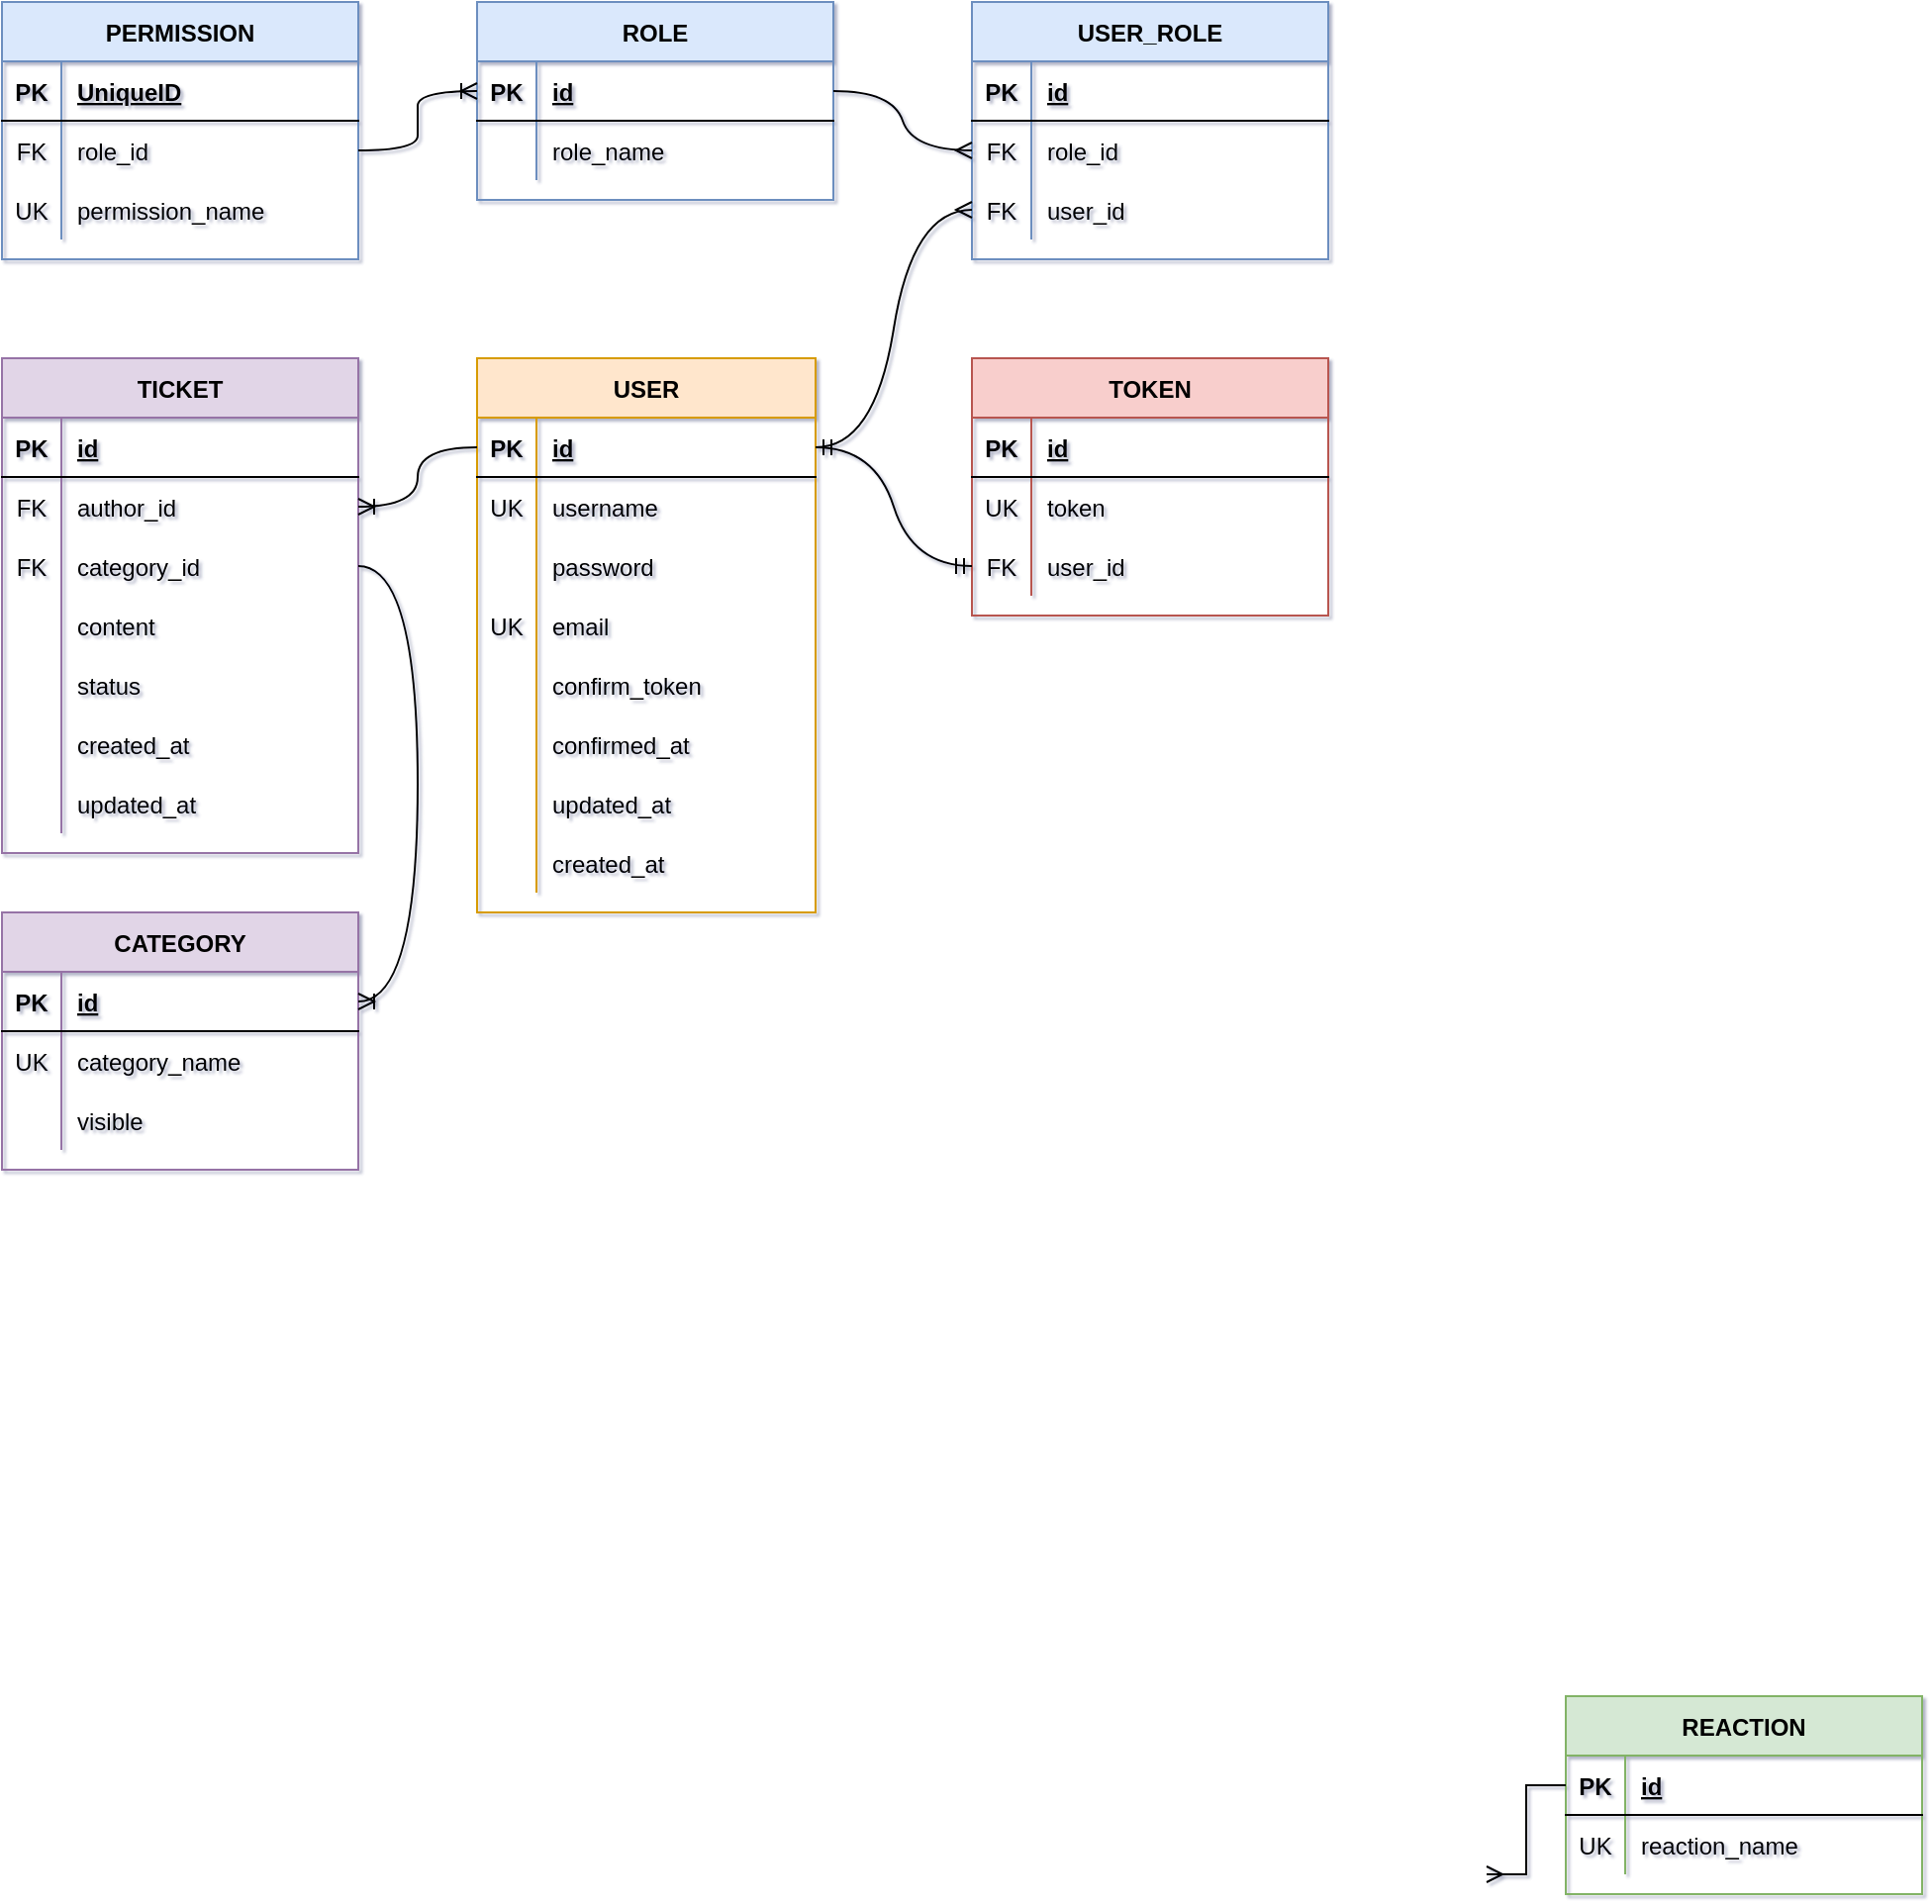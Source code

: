 <mxfile version="20.3.6" type="github">
  <diagram id="6ecqjUtp2Upw4rQGvzzp" name="Pagina-1">
    <mxGraphModel dx="1421" dy="1955" grid="1" gridSize="10" guides="1" tooltips="1" connect="1" arrows="1" fold="1" page="1" pageScale="1" pageWidth="827" pageHeight="1169" background="none" math="0" shadow="1">
      <root>
        <mxCell id="0" />
        <mxCell id="1" parent="0" />
        <mxCell id="YcJKVttibNFS76llc7g4-1" value="USER" style="shape=table;startSize=30;container=1;collapsible=1;childLayout=tableLayout;fixedRows=1;rowLines=0;fontStyle=1;align=center;resizeLast=1;fillColor=#ffe6cc;strokeColor=#d79b00;" parent="1" vertex="1">
          <mxGeometry x="420" y="-520" width="171" height="280" as="geometry" />
        </mxCell>
        <mxCell id="YcJKVttibNFS76llc7g4-2" value="" style="shape=tableRow;horizontal=0;startSize=0;swimlaneHead=0;swimlaneBody=0;fillColor=none;collapsible=0;dropTarget=0;points=[[0,0.5],[1,0.5]];portConstraint=eastwest;top=0;left=0;right=0;bottom=1;" parent="YcJKVttibNFS76llc7g4-1" vertex="1">
          <mxGeometry y="30" width="171" height="30" as="geometry" />
        </mxCell>
        <mxCell id="YcJKVttibNFS76llc7g4-3" value="PK" style="shape=partialRectangle;connectable=0;fillColor=none;top=0;left=0;bottom=0;right=0;fontStyle=1;overflow=hidden;" parent="YcJKVttibNFS76llc7g4-2" vertex="1">
          <mxGeometry width="30" height="30" as="geometry">
            <mxRectangle width="30" height="30" as="alternateBounds" />
          </mxGeometry>
        </mxCell>
        <mxCell id="YcJKVttibNFS76llc7g4-4" value="id" style="shape=partialRectangle;connectable=0;fillColor=none;top=0;left=0;bottom=0;right=0;align=left;spacingLeft=6;fontStyle=5;overflow=hidden;" parent="YcJKVttibNFS76llc7g4-2" vertex="1">
          <mxGeometry x="30" width="141" height="30" as="geometry">
            <mxRectangle width="141" height="30" as="alternateBounds" />
          </mxGeometry>
        </mxCell>
        <mxCell id="YcJKVttibNFS76llc7g4-5" value="" style="shape=tableRow;horizontal=0;startSize=0;swimlaneHead=0;swimlaneBody=0;fillColor=none;collapsible=0;dropTarget=0;points=[[0,0.5],[1,0.5]];portConstraint=eastwest;top=0;left=0;right=0;bottom=0;" parent="YcJKVttibNFS76llc7g4-1" vertex="1">
          <mxGeometry y="60" width="171" height="30" as="geometry" />
        </mxCell>
        <mxCell id="YcJKVttibNFS76llc7g4-6" value="UK" style="shape=partialRectangle;connectable=0;fillColor=none;top=0;left=0;bottom=0;right=0;editable=1;overflow=hidden;" parent="YcJKVttibNFS76llc7g4-5" vertex="1">
          <mxGeometry width="30" height="30" as="geometry">
            <mxRectangle width="30" height="30" as="alternateBounds" />
          </mxGeometry>
        </mxCell>
        <mxCell id="YcJKVttibNFS76llc7g4-7" value="username" style="shape=partialRectangle;connectable=0;fillColor=none;top=0;left=0;bottom=0;right=0;align=left;spacingLeft=6;overflow=hidden;" parent="YcJKVttibNFS76llc7g4-5" vertex="1">
          <mxGeometry x="30" width="141" height="30" as="geometry">
            <mxRectangle width="141" height="30" as="alternateBounds" />
          </mxGeometry>
        </mxCell>
        <mxCell id="YcJKVttibNFS76llc7g4-8" value="" style="shape=tableRow;horizontal=0;startSize=0;swimlaneHead=0;swimlaneBody=0;fillColor=none;collapsible=0;dropTarget=0;points=[[0,0.5],[1,0.5]];portConstraint=eastwest;top=0;left=0;right=0;bottom=0;" parent="YcJKVttibNFS76llc7g4-1" vertex="1">
          <mxGeometry y="90" width="171" height="30" as="geometry" />
        </mxCell>
        <mxCell id="YcJKVttibNFS76llc7g4-9" value="" style="shape=partialRectangle;connectable=0;fillColor=none;top=0;left=0;bottom=0;right=0;editable=1;overflow=hidden;" parent="YcJKVttibNFS76llc7g4-8" vertex="1">
          <mxGeometry width="30" height="30" as="geometry">
            <mxRectangle width="30" height="30" as="alternateBounds" />
          </mxGeometry>
        </mxCell>
        <mxCell id="YcJKVttibNFS76llc7g4-10" value="password" style="shape=partialRectangle;connectable=0;fillColor=none;top=0;left=0;bottom=0;right=0;align=left;spacingLeft=6;overflow=hidden;" parent="YcJKVttibNFS76llc7g4-8" vertex="1">
          <mxGeometry x="30" width="141" height="30" as="geometry">
            <mxRectangle width="141" height="30" as="alternateBounds" />
          </mxGeometry>
        </mxCell>
        <mxCell id="YcJKVttibNFS76llc7g4-11" value="" style="shape=tableRow;horizontal=0;startSize=0;swimlaneHead=0;swimlaneBody=0;fillColor=none;collapsible=0;dropTarget=0;points=[[0,0.5],[1,0.5]];portConstraint=eastwest;top=0;left=0;right=0;bottom=0;" parent="YcJKVttibNFS76llc7g4-1" vertex="1">
          <mxGeometry y="120" width="171" height="30" as="geometry" />
        </mxCell>
        <mxCell id="YcJKVttibNFS76llc7g4-12" value="UK" style="shape=partialRectangle;connectable=0;fillColor=none;top=0;left=0;bottom=0;right=0;editable=1;overflow=hidden;" parent="YcJKVttibNFS76llc7g4-11" vertex="1">
          <mxGeometry width="30" height="30" as="geometry">
            <mxRectangle width="30" height="30" as="alternateBounds" />
          </mxGeometry>
        </mxCell>
        <mxCell id="YcJKVttibNFS76llc7g4-13" value="email" style="shape=partialRectangle;connectable=0;fillColor=none;top=0;left=0;bottom=0;right=0;align=left;spacingLeft=6;overflow=hidden;" parent="YcJKVttibNFS76llc7g4-11" vertex="1">
          <mxGeometry x="30" width="141" height="30" as="geometry">
            <mxRectangle width="141" height="30" as="alternateBounds" />
          </mxGeometry>
        </mxCell>
        <mxCell id="kkwp_omtzFGMAjGor4be-14" style="shape=tableRow;horizontal=0;startSize=0;swimlaneHead=0;swimlaneBody=0;fillColor=none;collapsible=0;dropTarget=0;points=[[0,0.5],[1,0.5]];portConstraint=eastwest;top=0;left=0;right=0;bottom=0;" parent="YcJKVttibNFS76llc7g4-1" vertex="1">
          <mxGeometry y="150" width="171" height="30" as="geometry" />
        </mxCell>
        <mxCell id="kkwp_omtzFGMAjGor4be-15" style="shape=partialRectangle;connectable=0;fillColor=none;top=0;left=0;bottom=0;right=0;editable=1;overflow=hidden;" parent="kkwp_omtzFGMAjGor4be-14" vertex="1">
          <mxGeometry width="30" height="30" as="geometry">
            <mxRectangle width="30" height="30" as="alternateBounds" />
          </mxGeometry>
        </mxCell>
        <mxCell id="kkwp_omtzFGMAjGor4be-16" value="confirm_token" style="shape=partialRectangle;connectable=0;fillColor=none;top=0;left=0;bottom=0;right=0;align=left;spacingLeft=6;overflow=hidden;" parent="kkwp_omtzFGMAjGor4be-14" vertex="1">
          <mxGeometry x="30" width="141" height="30" as="geometry">
            <mxRectangle width="141" height="30" as="alternateBounds" />
          </mxGeometry>
        </mxCell>
        <mxCell id="YcJKVttibNFS76llc7g4-20" style="shape=tableRow;horizontal=0;startSize=0;swimlaneHead=0;swimlaneBody=0;fillColor=none;collapsible=0;dropTarget=0;points=[[0,0.5],[1,0.5]];portConstraint=eastwest;top=0;left=0;right=0;bottom=0;" parent="YcJKVttibNFS76llc7g4-1" vertex="1">
          <mxGeometry y="180" width="171" height="30" as="geometry" />
        </mxCell>
        <mxCell id="YcJKVttibNFS76llc7g4-21" style="shape=partialRectangle;connectable=0;fillColor=none;top=0;left=0;bottom=0;right=0;editable=1;overflow=hidden;" parent="YcJKVttibNFS76llc7g4-20" vertex="1">
          <mxGeometry width="30" height="30" as="geometry">
            <mxRectangle width="30" height="30" as="alternateBounds" />
          </mxGeometry>
        </mxCell>
        <mxCell id="YcJKVttibNFS76llc7g4-22" value="confirmed_at" style="shape=partialRectangle;connectable=0;fillColor=none;top=0;left=0;bottom=0;right=0;align=left;spacingLeft=6;overflow=hidden;" parent="YcJKVttibNFS76llc7g4-20" vertex="1">
          <mxGeometry x="30" width="141" height="30" as="geometry">
            <mxRectangle width="141" height="30" as="alternateBounds" />
          </mxGeometry>
        </mxCell>
        <mxCell id="YcJKVttibNFS76llc7g4-26" style="shape=tableRow;horizontal=0;startSize=0;swimlaneHead=0;swimlaneBody=0;fillColor=none;collapsible=0;dropTarget=0;points=[[0,0.5],[1,0.5]];portConstraint=eastwest;top=0;left=0;right=0;bottom=0;" parent="YcJKVttibNFS76llc7g4-1" vertex="1">
          <mxGeometry y="210" width="171" height="30" as="geometry" />
        </mxCell>
        <mxCell id="YcJKVttibNFS76llc7g4-27" style="shape=partialRectangle;connectable=0;fillColor=none;top=0;left=0;bottom=0;right=0;editable=1;overflow=hidden;" parent="YcJKVttibNFS76llc7g4-26" vertex="1">
          <mxGeometry width="30" height="30" as="geometry">
            <mxRectangle width="30" height="30" as="alternateBounds" />
          </mxGeometry>
        </mxCell>
        <mxCell id="YcJKVttibNFS76llc7g4-28" value="updated_at" style="shape=partialRectangle;connectable=0;fillColor=none;top=0;left=0;bottom=0;right=0;align=left;spacingLeft=6;overflow=hidden;" parent="YcJKVttibNFS76llc7g4-26" vertex="1">
          <mxGeometry x="30" width="141" height="30" as="geometry">
            <mxRectangle width="141" height="30" as="alternateBounds" />
          </mxGeometry>
        </mxCell>
        <mxCell id="YcJKVttibNFS76llc7g4-23" style="shape=tableRow;horizontal=0;startSize=0;swimlaneHead=0;swimlaneBody=0;fillColor=none;collapsible=0;dropTarget=0;points=[[0,0.5],[1,0.5]];portConstraint=eastwest;top=0;left=0;right=0;bottom=0;" parent="YcJKVttibNFS76llc7g4-1" vertex="1">
          <mxGeometry y="240" width="171" height="30" as="geometry" />
        </mxCell>
        <mxCell id="YcJKVttibNFS76llc7g4-24" style="shape=partialRectangle;connectable=0;fillColor=none;top=0;left=0;bottom=0;right=0;editable=1;overflow=hidden;" parent="YcJKVttibNFS76llc7g4-23" vertex="1">
          <mxGeometry width="30" height="30" as="geometry">
            <mxRectangle width="30" height="30" as="alternateBounds" />
          </mxGeometry>
        </mxCell>
        <mxCell id="YcJKVttibNFS76llc7g4-25" value="created_at" style="shape=partialRectangle;connectable=0;fillColor=none;top=0;left=0;bottom=0;right=0;align=left;spacingLeft=6;overflow=hidden;" parent="YcJKVttibNFS76llc7g4-23" vertex="1">
          <mxGeometry x="30" width="141" height="30" as="geometry">
            <mxRectangle width="141" height="30" as="alternateBounds" />
          </mxGeometry>
        </mxCell>
        <mxCell id="YcJKVttibNFS76llc7g4-140" value="REACTION" style="shape=table;startSize=30;container=1;collapsible=1;childLayout=tableLayout;fixedRows=1;rowLines=0;fontStyle=1;align=center;resizeLast=1;fillColor=#d5e8d4;strokeColor=#82b366;" parent="1" vertex="1">
          <mxGeometry x="970" y="156" width="180" height="100" as="geometry" />
        </mxCell>
        <mxCell id="YcJKVttibNFS76llc7g4-141" value="" style="shape=tableRow;horizontal=0;startSize=0;swimlaneHead=0;swimlaneBody=0;fillColor=none;collapsible=0;dropTarget=0;points=[[0,0.5],[1,0.5]];portConstraint=eastwest;top=0;left=0;right=0;bottom=1;" parent="YcJKVttibNFS76llc7g4-140" vertex="1">
          <mxGeometry y="30" width="180" height="30" as="geometry" />
        </mxCell>
        <mxCell id="YcJKVttibNFS76llc7g4-142" value="PK" style="shape=partialRectangle;connectable=0;fillColor=none;top=0;left=0;bottom=0;right=0;fontStyle=1;overflow=hidden;" parent="YcJKVttibNFS76llc7g4-141" vertex="1">
          <mxGeometry width="30" height="30" as="geometry">
            <mxRectangle width="30" height="30" as="alternateBounds" />
          </mxGeometry>
        </mxCell>
        <mxCell id="YcJKVttibNFS76llc7g4-143" value="id" style="shape=partialRectangle;connectable=0;fillColor=none;top=0;left=0;bottom=0;right=0;align=left;spacingLeft=6;fontStyle=5;overflow=hidden;" parent="YcJKVttibNFS76llc7g4-141" vertex="1">
          <mxGeometry x="30" width="150" height="30" as="geometry">
            <mxRectangle width="150" height="30" as="alternateBounds" />
          </mxGeometry>
        </mxCell>
        <mxCell id="YcJKVttibNFS76llc7g4-144" value="" style="shape=tableRow;horizontal=0;startSize=0;swimlaneHead=0;swimlaneBody=0;fillColor=none;collapsible=0;dropTarget=0;points=[[0,0.5],[1,0.5]];portConstraint=eastwest;top=0;left=0;right=0;bottom=0;" parent="YcJKVttibNFS76llc7g4-140" vertex="1">
          <mxGeometry y="60" width="180" height="30" as="geometry" />
        </mxCell>
        <mxCell id="YcJKVttibNFS76llc7g4-145" value="UK" style="shape=partialRectangle;connectable=0;fillColor=none;top=0;left=0;bottom=0;right=0;editable=1;overflow=hidden;" parent="YcJKVttibNFS76llc7g4-144" vertex="1">
          <mxGeometry width="30" height="30" as="geometry">
            <mxRectangle width="30" height="30" as="alternateBounds" />
          </mxGeometry>
        </mxCell>
        <mxCell id="YcJKVttibNFS76llc7g4-146" value="reaction_name" style="shape=partialRectangle;connectable=0;fillColor=none;top=0;left=0;bottom=0;right=0;align=left;spacingLeft=6;overflow=hidden;" parent="YcJKVttibNFS76llc7g4-144" vertex="1">
          <mxGeometry x="30" width="150" height="30" as="geometry">
            <mxRectangle width="150" height="30" as="alternateBounds" />
          </mxGeometry>
        </mxCell>
        <mxCell id="YcJKVttibNFS76llc7g4-158" value="" style="edgeStyle=elbowEdgeStyle;fontSize=12;html=1;endArrow=ERmany;endFill=0;rounded=0;exitX=0;exitY=0.5;exitDx=0;exitDy=0;entryX=1;entryY=0.5;entryDx=0;entryDy=0;" parent="1" source="YcJKVttibNFS76llc7g4-141" edge="1">
          <mxGeometry width="100" height="100" relative="1" as="geometry">
            <mxPoint x="960" y="190.67" as="sourcePoint" />
            <mxPoint x="930" y="246" as="targetPoint" />
          </mxGeometry>
        </mxCell>
        <mxCell id="kkwp_omtzFGMAjGor4be-17" value="ROLE" style="shape=table;startSize=30;container=1;collapsible=1;childLayout=tableLayout;fixedRows=1;rowLines=0;fontStyle=1;align=center;resizeLast=1;fillColor=#dae8fc;strokeColor=#6c8ebf;direction=east;noLabel=0;portConstraintRotation=0;snapToPoint=0;perimeter=rectanglePerimeter;backgroundOutline=0;rotatable=1;" parent="1" vertex="1">
          <mxGeometry x="420" y="-700" width="180" height="100" as="geometry" />
        </mxCell>
        <mxCell id="kkwp_omtzFGMAjGor4be-18" value="" style="shape=tableRow;horizontal=0;startSize=0;swimlaneHead=0;swimlaneBody=0;fillColor=none;collapsible=0;dropTarget=0;points=[[0,0.5],[1,0.5]];portConstraint=eastwest;top=0;left=0;right=0;bottom=1;" parent="kkwp_omtzFGMAjGor4be-17" vertex="1">
          <mxGeometry y="30" width="180" height="30" as="geometry" />
        </mxCell>
        <mxCell id="kkwp_omtzFGMAjGor4be-19" value="PK" style="shape=partialRectangle;connectable=0;fillColor=none;top=0;left=0;bottom=0;right=0;fontStyle=1;overflow=hidden;" parent="kkwp_omtzFGMAjGor4be-18" vertex="1">
          <mxGeometry width="30" height="30" as="geometry">
            <mxRectangle width="30" height="30" as="alternateBounds" />
          </mxGeometry>
        </mxCell>
        <mxCell id="kkwp_omtzFGMAjGor4be-20" value="id" style="shape=partialRectangle;connectable=0;fillColor=none;top=0;left=0;bottom=0;right=0;align=left;spacingLeft=6;fontStyle=5;overflow=hidden;" parent="kkwp_omtzFGMAjGor4be-18" vertex="1">
          <mxGeometry x="30" width="150" height="30" as="geometry">
            <mxRectangle width="150" height="30" as="alternateBounds" />
          </mxGeometry>
        </mxCell>
        <mxCell id="kkwp_omtzFGMAjGor4be-21" value="" style="shape=tableRow;horizontal=0;startSize=0;swimlaneHead=0;swimlaneBody=0;fillColor=none;collapsible=0;dropTarget=0;points=[[0,0.5],[1,0.5]];portConstraint=eastwest;top=0;left=0;right=0;bottom=0;" parent="kkwp_omtzFGMAjGor4be-17" vertex="1">
          <mxGeometry y="60" width="180" height="30" as="geometry" />
        </mxCell>
        <mxCell id="kkwp_omtzFGMAjGor4be-22" value="" style="shape=partialRectangle;connectable=0;fillColor=none;top=0;left=0;bottom=0;right=0;editable=1;overflow=hidden;" parent="kkwp_omtzFGMAjGor4be-21" vertex="1">
          <mxGeometry width="30" height="30" as="geometry">
            <mxRectangle width="30" height="30" as="alternateBounds" />
          </mxGeometry>
        </mxCell>
        <mxCell id="kkwp_omtzFGMAjGor4be-23" value="role_name" style="shape=partialRectangle;connectable=0;fillColor=none;top=0;left=0;bottom=0;right=0;align=left;spacingLeft=6;overflow=hidden;" parent="kkwp_omtzFGMAjGor4be-21" vertex="1">
          <mxGeometry x="30" width="150" height="30" as="geometry">
            <mxRectangle width="150" height="30" as="alternateBounds" />
          </mxGeometry>
        </mxCell>
        <mxCell id="kkwp_omtzFGMAjGor4be-30" value="PERMISSION" style="shape=table;startSize=30;container=1;collapsible=1;childLayout=tableLayout;fixedRows=1;rowLines=0;fontStyle=1;align=center;resizeLast=1;fillColor=#dae8fc;strokeColor=#6c8ebf;" parent="1" vertex="1">
          <mxGeometry x="180" y="-700" width="180" height="130" as="geometry" />
        </mxCell>
        <mxCell id="kkwp_omtzFGMAjGor4be-31" value="" style="shape=tableRow;horizontal=0;startSize=0;swimlaneHead=0;swimlaneBody=0;fillColor=none;collapsible=0;dropTarget=0;points=[[0,0.5],[1,0.5]];portConstraint=eastwest;top=0;left=0;right=0;bottom=1;" parent="kkwp_omtzFGMAjGor4be-30" vertex="1">
          <mxGeometry y="30" width="180" height="30" as="geometry" />
        </mxCell>
        <mxCell id="kkwp_omtzFGMAjGor4be-32" value="PK" style="shape=partialRectangle;connectable=0;fillColor=none;top=0;left=0;bottom=0;right=0;fontStyle=1;overflow=hidden;" parent="kkwp_omtzFGMAjGor4be-31" vertex="1">
          <mxGeometry width="30" height="30" as="geometry">
            <mxRectangle width="30" height="30" as="alternateBounds" />
          </mxGeometry>
        </mxCell>
        <mxCell id="kkwp_omtzFGMAjGor4be-33" value="UniqueID" style="shape=partialRectangle;connectable=0;fillColor=none;top=0;left=0;bottom=0;right=0;align=left;spacingLeft=6;fontStyle=5;overflow=hidden;" parent="kkwp_omtzFGMAjGor4be-31" vertex="1">
          <mxGeometry x="30" width="150" height="30" as="geometry">
            <mxRectangle width="150" height="30" as="alternateBounds" />
          </mxGeometry>
        </mxCell>
        <mxCell id="kkwp_omtzFGMAjGor4be-34" value="" style="shape=tableRow;horizontal=0;startSize=0;swimlaneHead=0;swimlaneBody=0;fillColor=none;collapsible=0;dropTarget=0;points=[[0,0.5],[1,0.5]];portConstraint=eastwest;top=0;left=0;right=0;bottom=0;" parent="kkwp_omtzFGMAjGor4be-30" vertex="1">
          <mxGeometry y="60" width="180" height="30" as="geometry" />
        </mxCell>
        <mxCell id="kkwp_omtzFGMAjGor4be-35" value="FK" style="shape=partialRectangle;connectable=0;fillColor=none;top=0;left=0;bottom=0;right=0;editable=1;overflow=hidden;" parent="kkwp_omtzFGMAjGor4be-34" vertex="1">
          <mxGeometry width="30" height="30" as="geometry">
            <mxRectangle width="30" height="30" as="alternateBounds" />
          </mxGeometry>
        </mxCell>
        <mxCell id="kkwp_omtzFGMAjGor4be-36" value="role_id" style="shape=partialRectangle;connectable=0;fillColor=none;top=0;left=0;bottom=0;right=0;align=left;spacingLeft=6;overflow=hidden;" parent="kkwp_omtzFGMAjGor4be-34" vertex="1">
          <mxGeometry x="30" width="150" height="30" as="geometry">
            <mxRectangle width="150" height="30" as="alternateBounds" />
          </mxGeometry>
        </mxCell>
        <mxCell id="kkwp_omtzFGMAjGor4be-37" value="" style="shape=tableRow;horizontal=0;startSize=0;swimlaneHead=0;swimlaneBody=0;fillColor=none;collapsible=0;dropTarget=0;points=[[0,0.5],[1,0.5]];portConstraint=eastwest;top=0;left=0;right=0;bottom=0;" parent="kkwp_omtzFGMAjGor4be-30" vertex="1">
          <mxGeometry y="90" width="180" height="30" as="geometry" />
        </mxCell>
        <mxCell id="kkwp_omtzFGMAjGor4be-38" value="UK" style="shape=partialRectangle;connectable=0;fillColor=none;top=0;left=0;bottom=0;right=0;editable=1;overflow=hidden;" parent="kkwp_omtzFGMAjGor4be-37" vertex="1">
          <mxGeometry width="30" height="30" as="geometry">
            <mxRectangle width="30" height="30" as="alternateBounds" />
          </mxGeometry>
        </mxCell>
        <mxCell id="kkwp_omtzFGMAjGor4be-39" value="permission_name" style="shape=partialRectangle;connectable=0;fillColor=none;top=0;left=0;bottom=0;right=0;align=left;spacingLeft=6;overflow=hidden;" parent="kkwp_omtzFGMAjGor4be-37" vertex="1">
          <mxGeometry x="30" width="150" height="30" as="geometry">
            <mxRectangle width="150" height="30" as="alternateBounds" />
          </mxGeometry>
        </mxCell>
        <mxCell id="kkwp_omtzFGMAjGor4be-44" value="" style="edgeStyle=entityRelationEdgeStyle;fontSize=12;html=1;endArrow=ERoneToMany;strokeColor=default;curved=1;anchorPointDirection=0;flowAnimation=0;orthogonalLoop=1;enumerate=0;fixDash=0;shadow=0;strokeWidth=1;endSize=6;bendable=1;noJump=0;spacingTop=0;startFill=1;ignoreEdge=0;" parent="1" source="kkwp_omtzFGMAjGor4be-34" target="kkwp_omtzFGMAjGor4be-18" edge="1">
          <mxGeometry width="100" height="100" relative="1" as="geometry">
            <mxPoint x="320" y="-680" as="sourcePoint" />
            <mxPoint x="340" y="-470" as="targetPoint" />
          </mxGeometry>
        </mxCell>
        <mxCell id="kkwp_omtzFGMAjGor4be-45" value="USER_ROLE" style="shape=table;startSize=30;container=1;collapsible=1;childLayout=tableLayout;fixedRows=1;rowLines=0;fontStyle=1;align=center;resizeLast=1;fillColor=#dae8fc;strokeColor=#6c8ebf;" parent="1" vertex="1">
          <mxGeometry x="670" y="-700" width="180" height="130" as="geometry" />
        </mxCell>
        <mxCell id="kkwp_omtzFGMAjGor4be-46" value="" style="shape=tableRow;horizontal=0;startSize=0;swimlaneHead=0;swimlaneBody=0;fillColor=none;collapsible=0;dropTarget=0;points=[[0,0.5],[1,0.5]];portConstraint=eastwest;top=0;left=0;right=0;bottom=1;" parent="kkwp_omtzFGMAjGor4be-45" vertex="1">
          <mxGeometry y="30" width="180" height="30" as="geometry" />
        </mxCell>
        <mxCell id="kkwp_omtzFGMAjGor4be-47" value="PK" style="shape=partialRectangle;connectable=0;fillColor=none;top=0;left=0;bottom=0;right=0;fontStyle=1;overflow=hidden;" parent="kkwp_omtzFGMAjGor4be-46" vertex="1">
          <mxGeometry width="30" height="30" as="geometry">
            <mxRectangle width="30" height="30" as="alternateBounds" />
          </mxGeometry>
        </mxCell>
        <mxCell id="kkwp_omtzFGMAjGor4be-48" value="id" style="shape=partialRectangle;connectable=0;fillColor=none;top=0;left=0;bottom=0;right=0;align=left;spacingLeft=6;fontStyle=5;overflow=hidden;" parent="kkwp_omtzFGMAjGor4be-46" vertex="1">
          <mxGeometry x="30" width="150" height="30" as="geometry">
            <mxRectangle width="150" height="30" as="alternateBounds" />
          </mxGeometry>
        </mxCell>
        <mxCell id="kkwp_omtzFGMAjGor4be-49" value="" style="shape=tableRow;horizontal=0;startSize=0;swimlaneHead=0;swimlaneBody=0;fillColor=none;collapsible=0;dropTarget=0;points=[[0,0.5],[1,0.5]];portConstraint=eastwest;top=0;left=0;right=0;bottom=0;" parent="kkwp_omtzFGMAjGor4be-45" vertex="1">
          <mxGeometry y="60" width="180" height="30" as="geometry" />
        </mxCell>
        <mxCell id="kkwp_omtzFGMAjGor4be-50" value="FK" style="shape=partialRectangle;connectable=0;fillColor=none;top=0;left=0;bottom=0;right=0;editable=1;overflow=hidden;" parent="kkwp_omtzFGMAjGor4be-49" vertex="1">
          <mxGeometry width="30" height="30" as="geometry">
            <mxRectangle width="30" height="30" as="alternateBounds" />
          </mxGeometry>
        </mxCell>
        <mxCell id="kkwp_omtzFGMAjGor4be-51" value="role_id" style="shape=partialRectangle;connectable=0;fillColor=none;top=0;left=0;bottom=0;right=0;align=left;spacingLeft=6;overflow=hidden;" parent="kkwp_omtzFGMAjGor4be-49" vertex="1">
          <mxGeometry x="30" width="150" height="30" as="geometry">
            <mxRectangle width="150" height="30" as="alternateBounds" />
          </mxGeometry>
        </mxCell>
        <mxCell id="kkwp_omtzFGMAjGor4be-52" value="" style="shape=tableRow;horizontal=0;startSize=0;swimlaneHead=0;swimlaneBody=0;fillColor=none;collapsible=0;dropTarget=0;points=[[0,0.5],[1,0.5]];portConstraint=eastwest;top=0;left=0;right=0;bottom=0;" parent="kkwp_omtzFGMAjGor4be-45" vertex="1">
          <mxGeometry y="90" width="180" height="30" as="geometry" />
        </mxCell>
        <mxCell id="kkwp_omtzFGMAjGor4be-53" value="FK" style="shape=partialRectangle;connectable=0;fillColor=none;top=0;left=0;bottom=0;right=0;editable=1;overflow=hidden;" parent="kkwp_omtzFGMAjGor4be-52" vertex="1">
          <mxGeometry width="30" height="30" as="geometry">
            <mxRectangle width="30" height="30" as="alternateBounds" />
          </mxGeometry>
        </mxCell>
        <mxCell id="kkwp_omtzFGMAjGor4be-54" value="user_id" style="shape=partialRectangle;connectable=0;fillColor=none;top=0;left=0;bottom=0;right=0;align=left;spacingLeft=6;overflow=hidden;" parent="kkwp_omtzFGMAjGor4be-52" vertex="1">
          <mxGeometry x="30" width="150" height="30" as="geometry">
            <mxRectangle width="150" height="30" as="alternateBounds" />
          </mxGeometry>
        </mxCell>
        <mxCell id="kkwp_omtzFGMAjGor4be-59" value="" style="edgeStyle=entityRelationEdgeStyle;fontSize=12;html=1;endArrow=ERmany;shadow=0;strokeColor=default;strokeWidth=1;endSize=6;curved=1;" parent="1" source="YcJKVttibNFS76llc7g4-2" target="kkwp_omtzFGMAjGor4be-52" edge="1">
          <mxGeometry width="100" height="100" relative="1" as="geometry">
            <mxPoint x="650" y="-400" as="sourcePoint" />
            <mxPoint x="750" y="-500" as="targetPoint" />
          </mxGeometry>
        </mxCell>
        <mxCell id="kkwp_omtzFGMAjGor4be-60" value="" style="edgeStyle=entityRelationEdgeStyle;fontSize=12;html=1;endArrow=ERmany;shadow=0;strokeColor=default;strokeWidth=1;endSize=6;curved=1;" parent="1" source="kkwp_omtzFGMAjGor4be-18" target="kkwp_omtzFGMAjGor4be-49" edge="1">
          <mxGeometry width="100" height="100" relative="1" as="geometry">
            <mxPoint x="720" y="-400" as="sourcePoint" />
            <mxPoint x="700" y="-500" as="targetPoint" />
          </mxGeometry>
        </mxCell>
        <mxCell id="kkwp_omtzFGMAjGor4be-61" value="TOKEN" style="shape=table;startSize=30;container=1;collapsible=1;childLayout=tableLayout;fixedRows=1;rowLines=0;fontStyle=1;align=center;resizeLast=1;fillColor=#f8cecc;strokeColor=#b85450;" parent="1" vertex="1">
          <mxGeometry x="670" y="-520" width="180" height="130" as="geometry" />
        </mxCell>
        <mxCell id="kkwp_omtzFGMAjGor4be-62" value="" style="shape=tableRow;horizontal=0;startSize=0;swimlaneHead=0;swimlaneBody=0;fillColor=none;collapsible=0;dropTarget=0;points=[[0,0.5],[1,0.5]];portConstraint=eastwest;top=0;left=0;right=0;bottom=1;" parent="kkwp_omtzFGMAjGor4be-61" vertex="1">
          <mxGeometry y="30" width="180" height="30" as="geometry" />
        </mxCell>
        <mxCell id="kkwp_omtzFGMAjGor4be-63" value="PK" style="shape=partialRectangle;connectable=0;fillColor=none;top=0;left=0;bottom=0;right=0;fontStyle=1;overflow=hidden;" parent="kkwp_omtzFGMAjGor4be-62" vertex="1">
          <mxGeometry width="30" height="30" as="geometry">
            <mxRectangle width="30" height="30" as="alternateBounds" />
          </mxGeometry>
        </mxCell>
        <mxCell id="kkwp_omtzFGMAjGor4be-64" value="id" style="shape=partialRectangle;connectable=0;fillColor=none;top=0;left=0;bottom=0;right=0;align=left;spacingLeft=6;fontStyle=5;overflow=hidden;" parent="kkwp_omtzFGMAjGor4be-62" vertex="1">
          <mxGeometry x="30" width="150" height="30" as="geometry">
            <mxRectangle width="150" height="30" as="alternateBounds" />
          </mxGeometry>
        </mxCell>
        <mxCell id="kkwp_omtzFGMAjGor4be-65" value="" style="shape=tableRow;horizontal=0;startSize=0;swimlaneHead=0;swimlaneBody=0;fillColor=none;collapsible=0;dropTarget=0;points=[[0,0.5],[1,0.5]];portConstraint=eastwest;top=0;left=0;right=0;bottom=0;" parent="kkwp_omtzFGMAjGor4be-61" vertex="1">
          <mxGeometry y="60" width="180" height="30" as="geometry" />
        </mxCell>
        <mxCell id="kkwp_omtzFGMAjGor4be-66" value="UK" style="shape=partialRectangle;connectable=0;fillColor=none;top=0;left=0;bottom=0;right=0;editable=1;overflow=hidden;" parent="kkwp_omtzFGMAjGor4be-65" vertex="1">
          <mxGeometry width="30" height="30" as="geometry">
            <mxRectangle width="30" height="30" as="alternateBounds" />
          </mxGeometry>
        </mxCell>
        <mxCell id="kkwp_omtzFGMAjGor4be-67" value="token" style="shape=partialRectangle;connectable=0;fillColor=none;top=0;left=0;bottom=0;right=0;align=left;spacingLeft=6;overflow=hidden;" parent="kkwp_omtzFGMAjGor4be-65" vertex="1">
          <mxGeometry x="30" width="150" height="30" as="geometry">
            <mxRectangle width="150" height="30" as="alternateBounds" />
          </mxGeometry>
        </mxCell>
        <mxCell id="kkwp_omtzFGMAjGor4be-68" value="" style="shape=tableRow;horizontal=0;startSize=0;swimlaneHead=0;swimlaneBody=0;fillColor=none;collapsible=0;dropTarget=0;points=[[0,0.5],[1,0.5]];portConstraint=eastwest;top=0;left=0;right=0;bottom=0;" parent="kkwp_omtzFGMAjGor4be-61" vertex="1">
          <mxGeometry y="90" width="180" height="30" as="geometry" />
        </mxCell>
        <mxCell id="kkwp_omtzFGMAjGor4be-69" value="FK" style="shape=partialRectangle;connectable=0;fillColor=none;top=0;left=0;bottom=0;right=0;editable=1;overflow=hidden;" parent="kkwp_omtzFGMAjGor4be-68" vertex="1">
          <mxGeometry width="30" height="30" as="geometry">
            <mxRectangle width="30" height="30" as="alternateBounds" />
          </mxGeometry>
        </mxCell>
        <mxCell id="kkwp_omtzFGMAjGor4be-70" value="user_id" style="shape=partialRectangle;connectable=0;fillColor=none;top=0;left=0;bottom=0;right=0;align=left;spacingLeft=6;overflow=hidden;" parent="kkwp_omtzFGMAjGor4be-68" vertex="1">
          <mxGeometry x="30" width="150" height="30" as="geometry">
            <mxRectangle width="150" height="30" as="alternateBounds" />
          </mxGeometry>
        </mxCell>
        <mxCell id="kkwp_omtzFGMAjGor4be-74" value="" style="edgeStyle=entityRelationEdgeStyle;fontSize=12;html=1;endArrow=ERmandOne;startArrow=ERmandOne;shadow=0;strokeColor=default;strokeWidth=1;endSize=6;curved=1;" parent="1" source="kkwp_omtzFGMAjGor4be-68" target="YcJKVttibNFS76llc7g4-2" edge="1">
          <mxGeometry width="100" height="100" relative="1" as="geometry">
            <mxPoint x="250" y="-190" as="sourcePoint" />
            <mxPoint x="350" y="-290" as="targetPoint" />
          </mxGeometry>
        </mxCell>
        <mxCell id="N349OyXbHT26s4Y-sN-R-1" value="TICKET" style="shape=table;startSize=30;container=1;collapsible=1;childLayout=tableLayout;fixedRows=1;rowLines=0;fontStyle=1;align=center;resizeLast=1;fillColor=#e1d5e7;strokeColor=#9673a6;" vertex="1" parent="1">
          <mxGeometry x="180" y="-520" width="180" height="250" as="geometry" />
        </mxCell>
        <mxCell id="N349OyXbHT26s4Y-sN-R-2" value="" style="shape=tableRow;horizontal=0;startSize=0;swimlaneHead=0;swimlaneBody=0;fillColor=none;collapsible=0;dropTarget=0;points=[[0,0.5],[1,0.5]];portConstraint=eastwest;top=0;left=0;right=0;bottom=1;" vertex="1" parent="N349OyXbHT26s4Y-sN-R-1">
          <mxGeometry y="30" width="180" height="30" as="geometry" />
        </mxCell>
        <mxCell id="N349OyXbHT26s4Y-sN-R-3" value="PK" style="shape=partialRectangle;connectable=0;fillColor=none;top=0;left=0;bottom=0;right=0;fontStyle=1;overflow=hidden;" vertex="1" parent="N349OyXbHT26s4Y-sN-R-2">
          <mxGeometry width="30" height="30" as="geometry">
            <mxRectangle width="30" height="30" as="alternateBounds" />
          </mxGeometry>
        </mxCell>
        <mxCell id="N349OyXbHT26s4Y-sN-R-4" value="id" style="shape=partialRectangle;connectable=0;fillColor=none;top=0;left=0;bottom=0;right=0;align=left;spacingLeft=6;fontStyle=5;overflow=hidden;" vertex="1" parent="N349OyXbHT26s4Y-sN-R-2">
          <mxGeometry x="30" width="150" height="30" as="geometry">
            <mxRectangle width="150" height="30" as="alternateBounds" />
          </mxGeometry>
        </mxCell>
        <mxCell id="N349OyXbHT26s4Y-sN-R-5" value="" style="shape=tableRow;horizontal=0;startSize=0;swimlaneHead=0;swimlaneBody=0;fillColor=none;collapsible=0;dropTarget=0;points=[[0,0.5],[1,0.5]];portConstraint=eastwest;top=0;left=0;right=0;bottom=0;" vertex="1" parent="N349OyXbHT26s4Y-sN-R-1">
          <mxGeometry y="60" width="180" height="30" as="geometry" />
        </mxCell>
        <mxCell id="N349OyXbHT26s4Y-sN-R-6" value="FK" style="shape=partialRectangle;connectable=0;fillColor=none;top=0;left=0;bottom=0;right=0;editable=1;overflow=hidden;" vertex="1" parent="N349OyXbHT26s4Y-sN-R-5">
          <mxGeometry width="30" height="30" as="geometry">
            <mxRectangle width="30" height="30" as="alternateBounds" />
          </mxGeometry>
        </mxCell>
        <mxCell id="N349OyXbHT26s4Y-sN-R-7" value="author_id" style="shape=partialRectangle;connectable=0;fillColor=none;top=0;left=0;bottom=0;right=0;align=left;spacingLeft=6;overflow=hidden;" vertex="1" parent="N349OyXbHT26s4Y-sN-R-5">
          <mxGeometry x="30" width="150" height="30" as="geometry">
            <mxRectangle width="150" height="30" as="alternateBounds" />
          </mxGeometry>
        </mxCell>
        <mxCell id="N349OyXbHT26s4Y-sN-R-8" value="" style="shape=tableRow;horizontal=0;startSize=0;swimlaneHead=0;swimlaneBody=0;fillColor=none;collapsible=0;dropTarget=0;points=[[0,0.5],[1,0.5]];portConstraint=eastwest;top=0;left=0;right=0;bottom=0;" vertex="1" parent="N349OyXbHT26s4Y-sN-R-1">
          <mxGeometry y="90" width="180" height="30" as="geometry" />
        </mxCell>
        <mxCell id="N349OyXbHT26s4Y-sN-R-9" value="FK" style="shape=partialRectangle;connectable=0;fillColor=none;top=0;left=0;bottom=0;right=0;editable=1;overflow=hidden;" vertex="1" parent="N349OyXbHT26s4Y-sN-R-8">
          <mxGeometry width="30" height="30" as="geometry">
            <mxRectangle width="30" height="30" as="alternateBounds" />
          </mxGeometry>
        </mxCell>
        <mxCell id="N349OyXbHT26s4Y-sN-R-10" value="category_id" style="shape=partialRectangle;connectable=0;fillColor=none;top=0;left=0;bottom=0;right=0;align=left;spacingLeft=6;overflow=hidden;" vertex="1" parent="N349OyXbHT26s4Y-sN-R-8">
          <mxGeometry x="30" width="150" height="30" as="geometry">
            <mxRectangle width="150" height="30" as="alternateBounds" />
          </mxGeometry>
        </mxCell>
        <mxCell id="N349OyXbHT26s4Y-sN-R-11" value="" style="shape=tableRow;horizontal=0;startSize=0;swimlaneHead=0;swimlaneBody=0;fillColor=none;collapsible=0;dropTarget=0;points=[[0,0.5],[1,0.5]];portConstraint=eastwest;top=0;left=0;right=0;bottom=0;" vertex="1" parent="N349OyXbHT26s4Y-sN-R-1">
          <mxGeometry y="120" width="180" height="30" as="geometry" />
        </mxCell>
        <mxCell id="N349OyXbHT26s4Y-sN-R-12" value="" style="shape=partialRectangle;connectable=0;fillColor=none;top=0;left=0;bottom=0;right=0;editable=1;overflow=hidden;" vertex="1" parent="N349OyXbHT26s4Y-sN-R-11">
          <mxGeometry width="30" height="30" as="geometry">
            <mxRectangle width="30" height="30" as="alternateBounds" />
          </mxGeometry>
        </mxCell>
        <mxCell id="N349OyXbHT26s4Y-sN-R-13" value="content" style="shape=partialRectangle;connectable=0;fillColor=none;top=0;left=0;bottom=0;right=0;align=left;spacingLeft=6;overflow=hidden;" vertex="1" parent="N349OyXbHT26s4Y-sN-R-11">
          <mxGeometry x="30" width="150" height="30" as="geometry">
            <mxRectangle width="150" height="30" as="alternateBounds" />
          </mxGeometry>
        </mxCell>
        <mxCell id="N349OyXbHT26s4Y-sN-R-17" style="shape=tableRow;horizontal=0;startSize=0;swimlaneHead=0;swimlaneBody=0;fillColor=none;collapsible=0;dropTarget=0;points=[[0,0.5],[1,0.5]];portConstraint=eastwest;top=0;left=0;right=0;bottom=0;" vertex="1" parent="N349OyXbHT26s4Y-sN-R-1">
          <mxGeometry y="150" width="180" height="30" as="geometry" />
        </mxCell>
        <mxCell id="N349OyXbHT26s4Y-sN-R-18" style="shape=partialRectangle;connectable=0;fillColor=none;top=0;left=0;bottom=0;right=0;editable=1;overflow=hidden;" vertex="1" parent="N349OyXbHT26s4Y-sN-R-17">
          <mxGeometry width="30" height="30" as="geometry">
            <mxRectangle width="30" height="30" as="alternateBounds" />
          </mxGeometry>
        </mxCell>
        <mxCell id="N349OyXbHT26s4Y-sN-R-19" value="status" style="shape=partialRectangle;connectable=0;fillColor=none;top=0;left=0;bottom=0;right=0;align=left;spacingLeft=6;overflow=hidden;" vertex="1" parent="N349OyXbHT26s4Y-sN-R-17">
          <mxGeometry x="30" width="150" height="30" as="geometry">
            <mxRectangle width="150" height="30" as="alternateBounds" />
          </mxGeometry>
        </mxCell>
        <mxCell id="N349OyXbHT26s4Y-sN-R-14" style="shape=tableRow;horizontal=0;startSize=0;swimlaneHead=0;swimlaneBody=0;fillColor=none;collapsible=0;dropTarget=0;points=[[0,0.5],[1,0.5]];portConstraint=eastwest;top=0;left=0;right=0;bottom=0;" vertex="1" parent="N349OyXbHT26s4Y-sN-R-1">
          <mxGeometry y="180" width="180" height="30" as="geometry" />
        </mxCell>
        <mxCell id="N349OyXbHT26s4Y-sN-R-15" style="shape=partialRectangle;connectable=0;fillColor=none;top=0;left=0;bottom=0;right=0;editable=1;overflow=hidden;" vertex="1" parent="N349OyXbHT26s4Y-sN-R-14">
          <mxGeometry width="30" height="30" as="geometry">
            <mxRectangle width="30" height="30" as="alternateBounds" />
          </mxGeometry>
        </mxCell>
        <mxCell id="N349OyXbHT26s4Y-sN-R-16" value="created_at" style="shape=partialRectangle;connectable=0;fillColor=none;top=0;left=0;bottom=0;right=0;align=left;spacingLeft=6;overflow=hidden;" vertex="1" parent="N349OyXbHT26s4Y-sN-R-14">
          <mxGeometry x="30" width="150" height="30" as="geometry">
            <mxRectangle width="150" height="30" as="alternateBounds" />
          </mxGeometry>
        </mxCell>
        <mxCell id="N349OyXbHT26s4Y-sN-R-20" style="shape=tableRow;horizontal=0;startSize=0;swimlaneHead=0;swimlaneBody=0;fillColor=none;collapsible=0;dropTarget=0;points=[[0,0.5],[1,0.5]];portConstraint=eastwest;top=0;left=0;right=0;bottom=0;" vertex="1" parent="N349OyXbHT26s4Y-sN-R-1">
          <mxGeometry y="210" width="180" height="30" as="geometry" />
        </mxCell>
        <mxCell id="N349OyXbHT26s4Y-sN-R-21" style="shape=partialRectangle;connectable=0;fillColor=none;top=0;left=0;bottom=0;right=0;editable=1;overflow=hidden;" vertex="1" parent="N349OyXbHT26s4Y-sN-R-20">
          <mxGeometry width="30" height="30" as="geometry">
            <mxRectangle width="30" height="30" as="alternateBounds" />
          </mxGeometry>
        </mxCell>
        <mxCell id="N349OyXbHT26s4Y-sN-R-22" value="updated_at" style="shape=partialRectangle;connectable=0;fillColor=none;top=0;left=0;bottom=0;right=0;align=left;spacingLeft=6;overflow=hidden;" vertex="1" parent="N349OyXbHT26s4Y-sN-R-20">
          <mxGeometry x="30" width="150" height="30" as="geometry">
            <mxRectangle width="150" height="30" as="alternateBounds" />
          </mxGeometry>
        </mxCell>
        <mxCell id="N349OyXbHT26s4Y-sN-R-23" value="" style="edgeStyle=entityRelationEdgeStyle;fontSize=12;html=1;endArrow=ERoneToMany;curved=1;" edge="1" parent="1" source="YcJKVttibNFS76llc7g4-2" target="N349OyXbHT26s4Y-sN-R-5">
          <mxGeometry width="100" height="100" relative="1" as="geometry">
            <mxPoint x="670" y="-534" as="sourcePoint" />
            <mxPoint x="770" y="-634" as="targetPoint" />
          </mxGeometry>
        </mxCell>
        <mxCell id="N349OyXbHT26s4Y-sN-R-24" value="CATEGORY" style="shape=table;startSize=30;container=1;collapsible=1;childLayout=tableLayout;fixedRows=1;rowLines=0;fontStyle=1;align=center;resizeLast=1;fillColor=#e1d5e7;strokeColor=#9673a6;" vertex="1" parent="1">
          <mxGeometry x="180" y="-240" width="180" height="130" as="geometry" />
        </mxCell>
        <mxCell id="N349OyXbHT26s4Y-sN-R-25" value="" style="shape=tableRow;horizontal=0;startSize=0;swimlaneHead=0;swimlaneBody=0;fillColor=none;collapsible=0;dropTarget=0;points=[[0,0.5],[1,0.5]];portConstraint=eastwest;top=0;left=0;right=0;bottom=1;" vertex="1" parent="N349OyXbHT26s4Y-sN-R-24">
          <mxGeometry y="30" width="180" height="30" as="geometry" />
        </mxCell>
        <mxCell id="N349OyXbHT26s4Y-sN-R-26" value="PK" style="shape=partialRectangle;connectable=0;fillColor=none;top=0;left=0;bottom=0;right=0;fontStyle=1;overflow=hidden;" vertex="1" parent="N349OyXbHT26s4Y-sN-R-25">
          <mxGeometry width="30" height="30" as="geometry">
            <mxRectangle width="30" height="30" as="alternateBounds" />
          </mxGeometry>
        </mxCell>
        <mxCell id="N349OyXbHT26s4Y-sN-R-27" value="id" style="shape=partialRectangle;connectable=0;fillColor=none;top=0;left=0;bottom=0;right=0;align=left;spacingLeft=6;fontStyle=5;overflow=hidden;" vertex="1" parent="N349OyXbHT26s4Y-sN-R-25">
          <mxGeometry x="30" width="150" height="30" as="geometry">
            <mxRectangle width="150" height="30" as="alternateBounds" />
          </mxGeometry>
        </mxCell>
        <mxCell id="N349OyXbHT26s4Y-sN-R-28" value="" style="shape=tableRow;horizontal=0;startSize=0;swimlaneHead=0;swimlaneBody=0;fillColor=none;collapsible=0;dropTarget=0;points=[[0,0.5],[1,0.5]];portConstraint=eastwest;top=0;left=0;right=0;bottom=0;" vertex="1" parent="N349OyXbHT26s4Y-sN-R-24">
          <mxGeometry y="60" width="180" height="30" as="geometry" />
        </mxCell>
        <mxCell id="N349OyXbHT26s4Y-sN-R-29" value="UK" style="shape=partialRectangle;connectable=0;fillColor=none;top=0;left=0;bottom=0;right=0;editable=1;overflow=hidden;" vertex="1" parent="N349OyXbHT26s4Y-sN-R-28">
          <mxGeometry width="30" height="30" as="geometry">
            <mxRectangle width="30" height="30" as="alternateBounds" />
          </mxGeometry>
        </mxCell>
        <mxCell id="N349OyXbHT26s4Y-sN-R-30" value="category_name" style="shape=partialRectangle;connectable=0;fillColor=none;top=0;left=0;bottom=0;right=0;align=left;spacingLeft=6;overflow=hidden;" vertex="1" parent="N349OyXbHT26s4Y-sN-R-28">
          <mxGeometry x="30" width="150" height="30" as="geometry">
            <mxRectangle width="150" height="30" as="alternateBounds" />
          </mxGeometry>
        </mxCell>
        <mxCell id="N349OyXbHT26s4Y-sN-R-31" value="" style="shape=tableRow;horizontal=0;startSize=0;swimlaneHead=0;swimlaneBody=0;fillColor=none;collapsible=0;dropTarget=0;points=[[0,0.5],[1,0.5]];portConstraint=eastwest;top=0;left=0;right=0;bottom=0;" vertex="1" parent="N349OyXbHT26s4Y-sN-R-24">
          <mxGeometry y="90" width="180" height="30" as="geometry" />
        </mxCell>
        <mxCell id="N349OyXbHT26s4Y-sN-R-32" value="" style="shape=partialRectangle;connectable=0;fillColor=none;top=0;left=0;bottom=0;right=0;editable=1;overflow=hidden;" vertex="1" parent="N349OyXbHT26s4Y-sN-R-31">
          <mxGeometry width="30" height="30" as="geometry">
            <mxRectangle width="30" height="30" as="alternateBounds" />
          </mxGeometry>
        </mxCell>
        <mxCell id="N349OyXbHT26s4Y-sN-R-33" value="visible" style="shape=partialRectangle;connectable=0;fillColor=none;top=0;left=0;bottom=0;right=0;align=left;spacingLeft=6;overflow=hidden;" vertex="1" parent="N349OyXbHT26s4Y-sN-R-31">
          <mxGeometry x="30" width="150" height="30" as="geometry">
            <mxRectangle width="150" height="30" as="alternateBounds" />
          </mxGeometry>
        </mxCell>
        <mxCell id="N349OyXbHT26s4Y-sN-R-37" value="" style="edgeStyle=entityRelationEdgeStyle;fontSize=12;html=1;endArrow=ERoneToMany;curved=1;" edge="1" parent="1" source="N349OyXbHT26s4Y-sN-R-8" target="N349OyXbHT26s4Y-sN-R-25">
          <mxGeometry width="100" height="100" relative="1" as="geometry">
            <mxPoint x="-20" y="-250" as="sourcePoint" />
            <mxPoint x="80" y="-350" as="targetPoint" />
          </mxGeometry>
        </mxCell>
      </root>
    </mxGraphModel>
  </diagram>
</mxfile>
